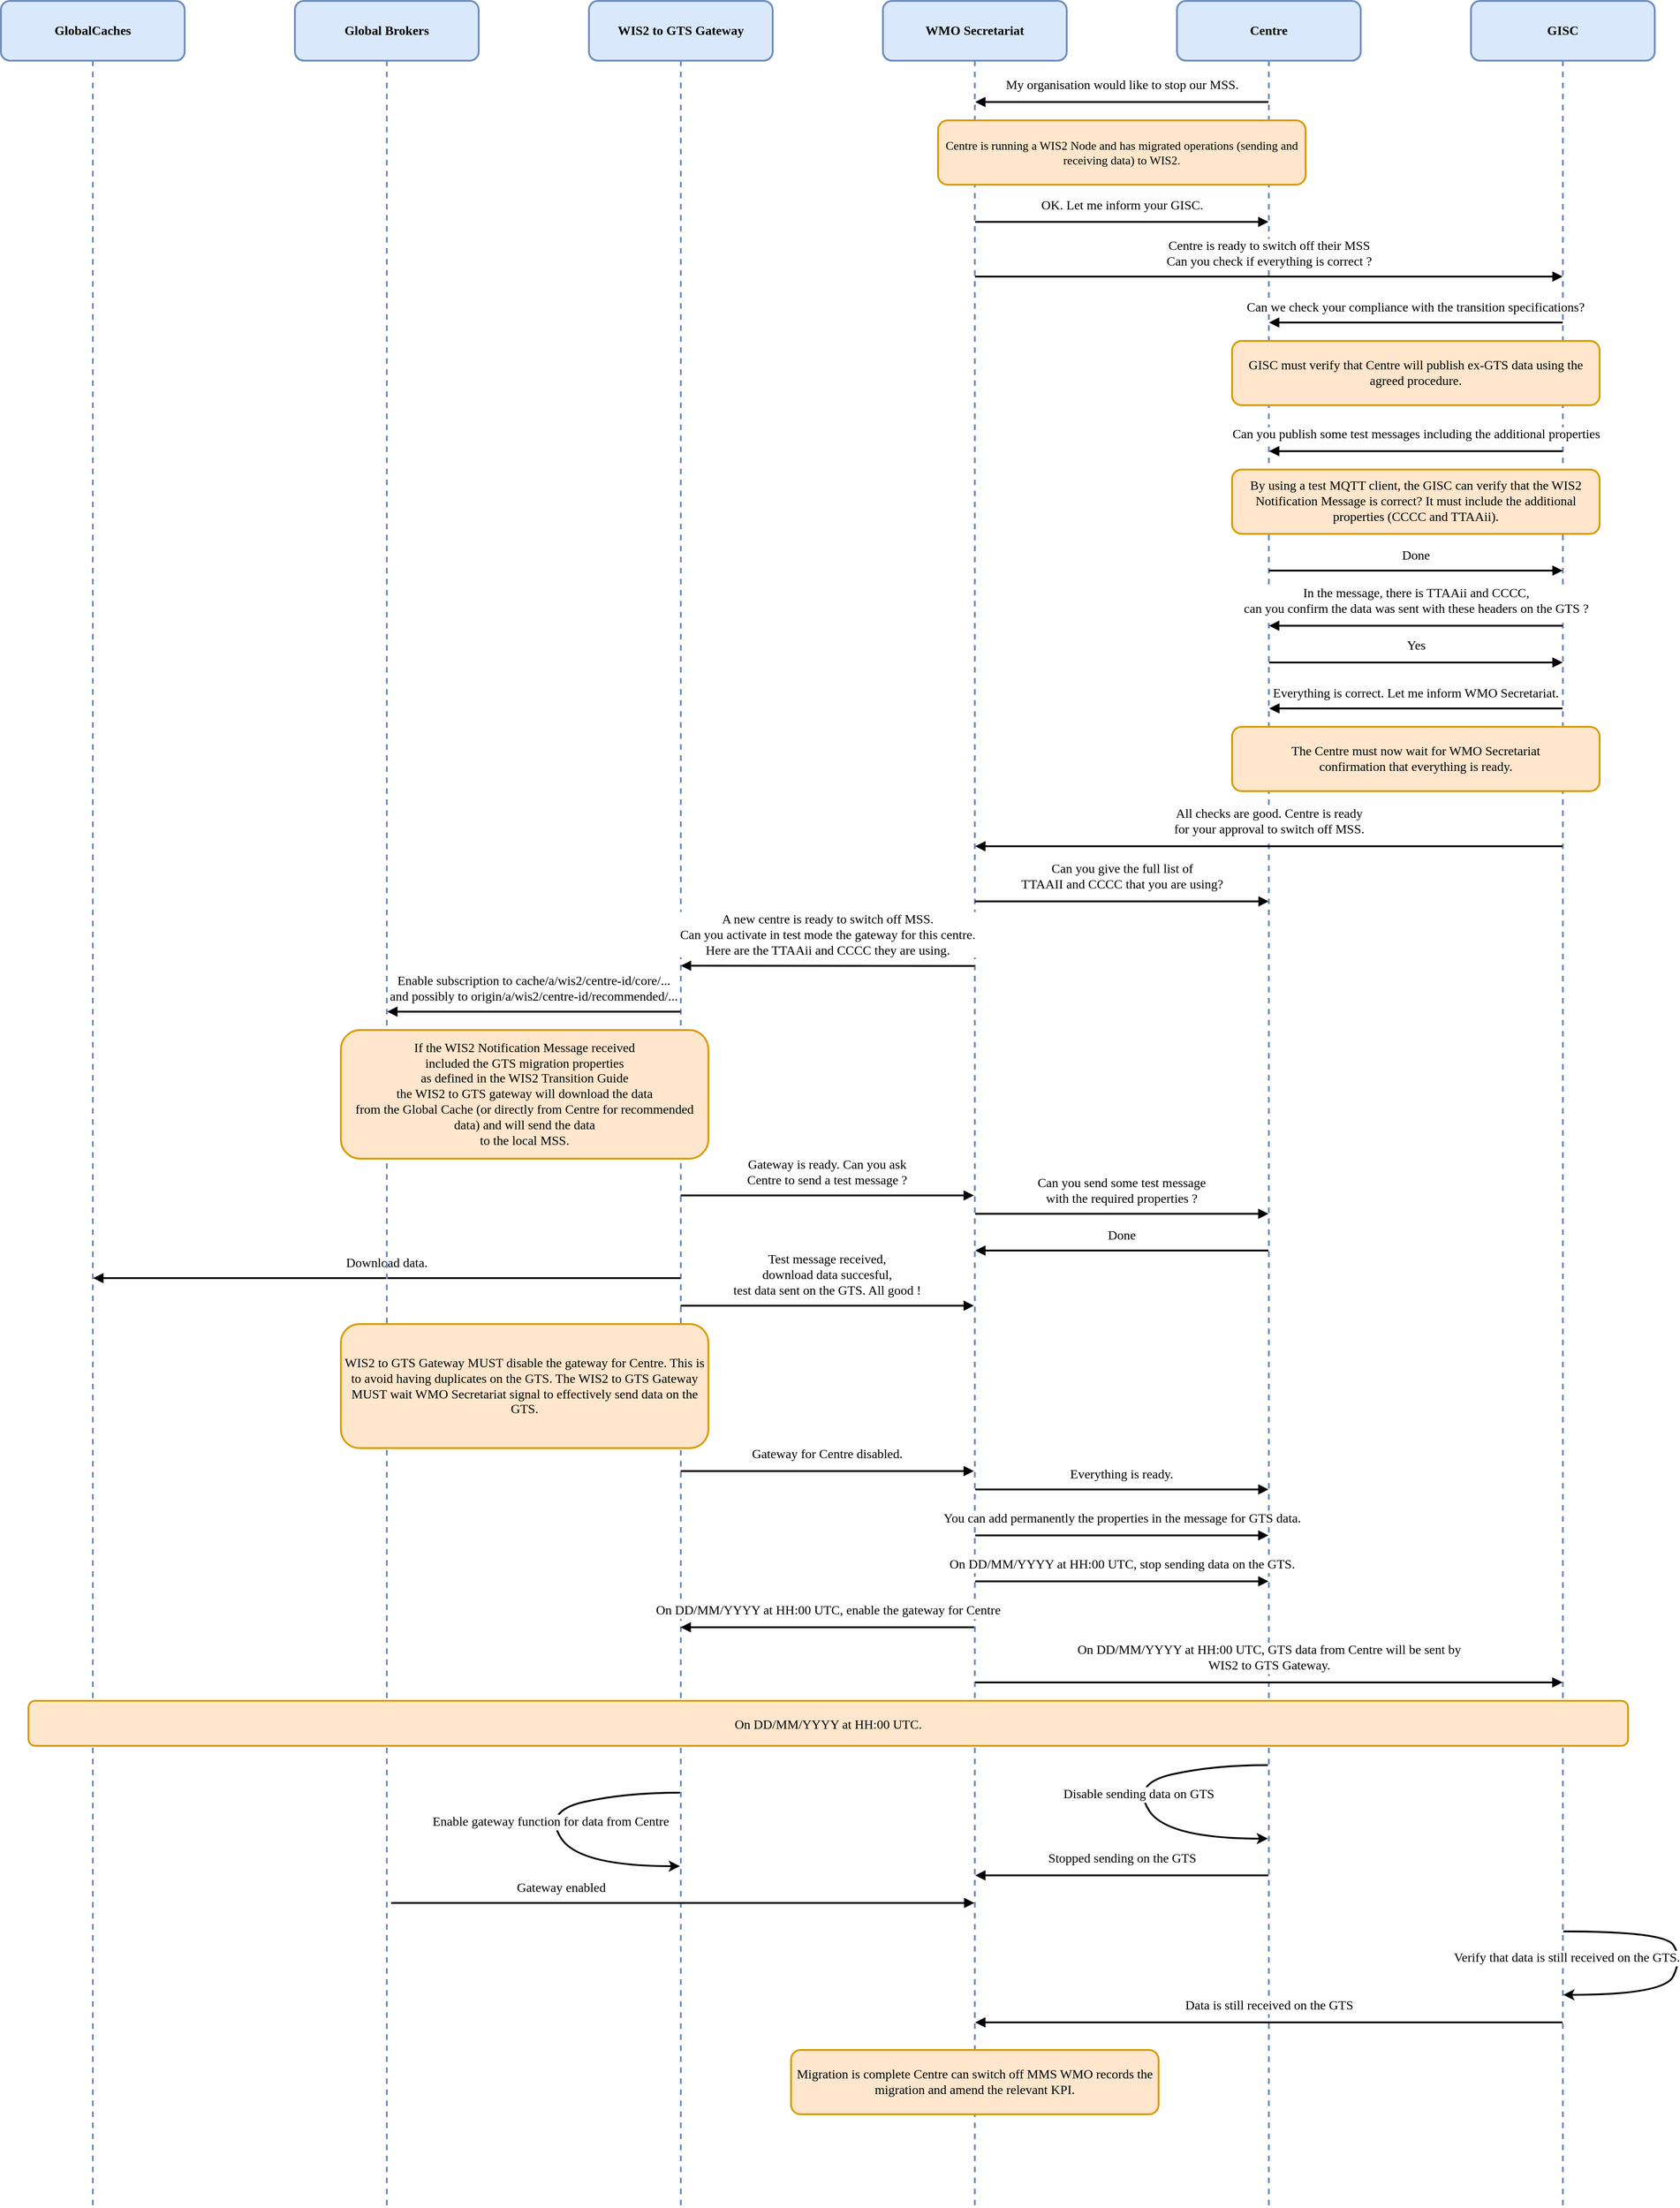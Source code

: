 <mxfile version="23.1.5" type="github">
  <diagram name="Page-1" id="oZ63qkJXuvSa72ImsTO5">
    <mxGraphModel dx="3809" dy="1682" grid="1" gridSize="10" guides="1" tooltips="1" connect="1" arrows="1" fold="1" page="1" pageScale="3.5" pageWidth="827" pageHeight="1169" math="0" shadow="0">
      <root>
        <mxCell id="0" />
        <mxCell id="1" parent="0" />
        <mxCell id="OQUS06HyzIC1bEEYyVjX-85" value="GlobalCaches" style="shape=umlLifeline;perimeter=lifelinePerimeter;whiteSpace=wrap;container=1;dropTarget=0;collapsible=0;recursiveResize=0;outlineConnect=0;portConstraint=eastwest;newEdgeStyle={&quot;edgeStyle&quot;:&quot;elbowEdgeStyle&quot;,&quot;elbow&quot;:&quot;vertical&quot;,&quot;curved&quot;:0,&quot;rounded&quot;:0};size=65;fillColor=#dae8fc;strokeColor=#6c8ebf;strokeWidth=2;fontFamily=Verdana;fontSize=14;fontStyle=1;rounded=1;" parent="1" vertex="1">
          <mxGeometry x="510" y="80" width="200" height="2400" as="geometry" />
        </mxCell>
        <mxCell id="OQUS06HyzIC1bEEYyVjX-87" value="WIS2 to GTS Gateway" style="shape=umlLifeline;perimeter=lifelinePerimeter;whiteSpace=wrap;container=1;dropTarget=0;collapsible=0;recursiveResize=0;outlineConnect=0;portConstraint=eastwest;newEdgeStyle={&quot;edgeStyle&quot;:&quot;elbowEdgeStyle&quot;,&quot;elbow&quot;:&quot;vertical&quot;,&quot;curved&quot;:0,&quot;rounded&quot;:0};size=65;fontSize=14;fontStyle=1;fontFamily=Verdana;fillColor=#dae8fc;strokeColor=#6c8ebf;strokeWidth=2;rounded=1;" parent="1" vertex="1">
          <mxGeometry x="1150" y="80" width="200" height="2400" as="geometry" />
        </mxCell>
        <mxCell id="OQUS06HyzIC1bEEYyVjX-88" value="WMO Secretariat" style="shape=umlLifeline;perimeter=lifelinePerimeter;whiteSpace=wrap;container=1;dropTarget=0;collapsible=0;recursiveResize=0;outlineConnect=0;portConstraint=eastwest;newEdgeStyle={&quot;edgeStyle&quot;:&quot;elbowEdgeStyle&quot;,&quot;elbow&quot;:&quot;vertical&quot;,&quot;curved&quot;:0,&quot;rounded&quot;:0};size=65;fontSize=14;fontStyle=1;fontFamily=Verdana;fillColor=#dae8fc;strokeColor=#6c8ebf;strokeWidth=2;rounded=1;" parent="1" vertex="1">
          <mxGeometry x="1470" y="80" width="200" height="2400" as="geometry" />
        </mxCell>
        <mxCell id="OQUS06HyzIC1bEEYyVjX-89" value="Centre" style="shape=umlLifeline;perimeter=lifelinePerimeter;whiteSpace=wrap;container=1;dropTarget=0;collapsible=0;recursiveResize=0;outlineConnect=0;portConstraint=eastwest;newEdgeStyle={&quot;edgeStyle&quot;:&quot;elbowEdgeStyle&quot;,&quot;elbow&quot;:&quot;vertical&quot;,&quot;curved&quot;:0,&quot;rounded&quot;:0};size=65;fontFamily=Verdana;fontSize=14;fillColor=#dae8fc;strokeColor=#6c8ebf;fontStyle=1;strokeWidth=2;rounded=1;" parent="1" vertex="1">
          <mxGeometry x="1790" y="80" width="200" height="2400" as="geometry" />
        </mxCell>
        <mxCell id="OQUS06HyzIC1bEEYyVjX-90" value="GISC" style="shape=umlLifeline;perimeter=lifelinePerimeter;whiteSpace=wrap;container=1;dropTarget=0;collapsible=0;recursiveResize=0;outlineConnect=0;portConstraint=eastwest;newEdgeStyle={&quot;edgeStyle&quot;:&quot;elbowEdgeStyle&quot;,&quot;elbow&quot;:&quot;vertical&quot;,&quot;curved&quot;:0,&quot;rounded&quot;:0};size=65;fontSize=14;fontStyle=1;fontFamily=Verdana;fillColor=#dae8fc;strokeColor=#6c8ebf;strokeWidth=2;rounded=1;" parent="1" vertex="1">
          <mxGeometry x="2110" y="80" width="200" height="2400" as="geometry" />
        </mxCell>
        <mxCell id="OQUS06HyzIC1bEEYyVjX-91" value="My organisation would like to stop our MSS." style="verticalAlign=bottom;endArrow=block;edgeStyle=elbowEdgeStyle;elbow=vertical;curved=0;rounded=1;strokeWidth=2;fontFamily=Verdana;fontSize=14;html=1;spacingBottom=7;spacingTop=2;" parent="1" edge="1">
          <mxGeometry relative="1" as="geometry">
            <Array as="points">
              <mxPoint x="1729.59" y="190" />
            </Array>
            <mxPoint x="1889.59" y="190" as="sourcePoint" />
            <mxPoint x="1570.414" y="190" as="targetPoint" />
          </mxGeometry>
        </mxCell>
        <mxCell id="OQUS06HyzIC1bEEYyVjX-92" value="OK. Let me inform your GISC." style="verticalAlign=bottom;endArrow=block;edgeStyle=elbowEdgeStyle;elbow=vertical;curved=0;rounded=1;fontSize=14;fontFamily=Verdana;strokeWidth=2;html=1;spacingBottom=7;spacingTop=2;" parent="1" edge="1">
          <mxGeometry relative="1" as="geometry">
            <Array as="points" />
            <mxPoint x="1570.414" y="320.47" as="sourcePoint" />
            <mxPoint x="1889.59" y="320.47" as="targetPoint" />
          </mxGeometry>
        </mxCell>
        <mxCell id="OQUS06HyzIC1bEEYyVjX-93" value="Centre is ready to switch off their MSS&lt;br&gt;Can you check if everything is correct ?" style="verticalAlign=bottom;endArrow=block;edgeStyle=elbowEdgeStyle;elbow=vertical;curved=0;rounded=1;fontSize=14;fontFamily=Verdana;strokeWidth=2;html=1;spacingBottom=5;" parent="1" edge="1">
          <mxGeometry relative="1" as="geometry">
            <Array as="points">
              <mxPoint x="1803.84" y="380" />
            </Array>
            <mxPoint x="1570.164" y="380" as="sourcePoint" />
            <mxPoint x="2209.84" y="380" as="targetPoint" />
          </mxGeometry>
        </mxCell>
        <mxCell id="OQUS06HyzIC1bEEYyVjX-94" value="Can we check your compliance with the transition specifications?" style="verticalAlign=bottom;endArrow=block;edgeStyle=elbowEdgeStyle;elbow=vertical;curved=0;rounded=1;fontSize=14;strokeWidth=2;spacingTop=2;spacingBottom=7;fontFamily=Verdana;" parent="1" edge="1">
          <mxGeometry relative="1" as="geometry">
            <Array as="points">
              <mxPoint x="2090.84" y="430" />
            </Array>
            <mxPoint x="2209.84" y="430" as="sourcePoint" />
            <mxPoint x="1890.164" y="430" as="targetPoint" />
          </mxGeometry>
        </mxCell>
        <mxCell id="OQUS06HyzIC1bEEYyVjX-95" value="Can you publish some test messages including the additional properties" style="verticalAlign=bottom;endArrow=block;edgeStyle=elbowEdgeStyle;elbow=vertical;curved=0;rounded=1;fontSize=14;spacingBottom=7;spacingTop=2;html=1;strokeWidth=2;fontFamily=Verdana;" parent="1" edge="1">
          <mxGeometry relative="1" as="geometry">
            <Array as="points">
              <mxPoint x="2090.84" y="570" />
            </Array>
            <mxPoint x="2209.84" y="570" as="sourcePoint" />
            <mxPoint x="1890.164" y="570" as="targetPoint" />
          </mxGeometry>
        </mxCell>
        <mxCell id="OQUS06HyzIC1bEEYyVjX-96" value="Done" style="verticalAlign=bottom;endArrow=block;edgeStyle=elbowEdgeStyle;elbow=vertical;curved=0;rounded=1;spacingBottom=7;spacingTop=2;fontSize=14;fontFamily=Verdana;strokeWidth=2;" parent="1" edge="1">
          <mxGeometry relative="1" as="geometry">
            <Array as="points">
              <mxPoint x="2090.84" y="700" />
            </Array>
            <mxPoint x="1890.164" y="700" as="sourcePoint" />
            <mxPoint x="2209.84" y="700" as="targetPoint" />
          </mxGeometry>
        </mxCell>
        <mxCell id="OQUS06HyzIC1bEEYyVjX-97" value="In the message, there is TTAAii and CCCC, &lt;br&gt;can you confirm the data was sent with these headers on the GTS ?" style="verticalAlign=bottom;endArrow=block;edgeStyle=elbowEdgeStyle;elbow=vertical;curved=0;rounded=1;strokeWidth=2;spacingBottom=7;spacingTop=2;html=1;fontFamily=Verdana;fontSize=14;" parent="1" edge="1">
          <mxGeometry relative="1" as="geometry">
            <Array as="points">
              <mxPoint x="2090.84" y="760" />
            </Array>
            <mxPoint x="2209.84" y="760" as="sourcePoint" />
            <mxPoint x="1890.164" y="760" as="targetPoint" />
          </mxGeometry>
        </mxCell>
        <mxCell id="OQUS06HyzIC1bEEYyVjX-98" value="Yes" style="verticalAlign=bottom;endArrow=block;edgeStyle=elbowEdgeStyle;elbow=vertical;curved=0;rounded=1;html=1;fontSize=14;fontFamily=Verdana;spacingTop=2;spacingBottom=7;strokeWidth=2;" parent="1" edge="1">
          <mxGeometry relative="1" as="geometry">
            <Array as="points">
              <mxPoint x="2090.84" y="800" />
            </Array>
            <mxPoint x="1890.164" y="800" as="sourcePoint" />
            <mxPoint x="2209.84" y="800" as="targetPoint" />
          </mxGeometry>
        </mxCell>
        <mxCell id="OQUS06HyzIC1bEEYyVjX-99" value="Everything is correct. Let me inform WMO Secretariat." style="verticalAlign=bottom;endArrow=block;edgeStyle=elbowEdgeStyle;elbow=vertical;curved=0;rounded=1;strokeWidth=2;fontSize=14;fontFamily=Verdana;spacingTop=2;spacingBottom=7;" parent="1" edge="1">
          <mxGeometry relative="1" as="geometry">
            <Array as="points">
              <mxPoint x="2090.59" y="850" />
            </Array>
            <mxPoint x="2209.59" y="850" as="sourcePoint" />
            <mxPoint x="1890.414" y="850" as="targetPoint" />
          </mxGeometry>
        </mxCell>
        <mxCell id="OQUS06HyzIC1bEEYyVjX-100" value="All checks are good. Centre is ready&lt;br&gt;for your approval to switch off MSS." style="verticalAlign=bottom;endArrow=block;edgeStyle=elbowEdgeStyle;elbow=vertical;curved=0;rounded=1;fontSize=14;fontFamily=Verdana;spacingTop=2;spacingBottom=7;strokeWidth=2;html=1;" parent="1" edge="1">
          <mxGeometry relative="1" as="geometry">
            <Array as="points">
              <mxPoint x="1804.34" y="1000" />
            </Array>
            <mxPoint x="2209.59" y="1000" as="sourcePoint" />
            <mxPoint x="1570.414" y="1000" as="targetPoint" />
          </mxGeometry>
        </mxCell>
        <mxCell id="OQUS06HyzIC1bEEYyVjX-103" value="Enable subscription to cache/a/wis2/centre-id/core/...&#xa;and possibly to origin/a/wis2/centre-id/recommended/..." style="verticalAlign=bottom;endArrow=block;edgeStyle=elbowEdgeStyle;elbow=vertical;curved=0;rounded=1;strokeWidth=2;fontFamily=Verdana;fontSize=14;spacingTop=2;spacingBottom=7;" parent="1" edge="1">
          <mxGeometry relative="1" as="geometry">
            <Array as="points">
              <mxPoint x="1100.77" y="1180" />
            </Array>
            <mxPoint x="1249.59" y="1180" as="sourcePoint" />
            <mxPoint x="930.414" y="1180" as="targetPoint" />
          </mxGeometry>
        </mxCell>
        <mxCell id="OQUS06HyzIC1bEEYyVjX-104" value="Gateway is ready. Can you ask&#xa;Centre to send a test message ?" style="verticalAlign=bottom;endArrow=block;edgeStyle=elbowEdgeStyle;elbow=vertical;curved=0;rounded=1;fontFamily=Verdana;fontSize=14;spacingTop=2;spacingBottom=7;strokeWidth=2;" parent="1" edge="1">
          <mxGeometry relative="1" as="geometry">
            <Array as="points">
              <mxPoint x="1390" y="1380" />
            </Array>
            <mxPoint x="1249.824" y="1380" as="sourcePoint" />
            <mxPoint x="1569" y="1380" as="targetPoint" />
          </mxGeometry>
        </mxCell>
        <mxCell id="OQUS06HyzIC1bEEYyVjX-105" value="Can you send some test message&#xa;with the required properties ?" style="verticalAlign=bottom;endArrow=block;edgeStyle=elbowEdgeStyle;elbow=vertical;curved=0;rounded=1;fontFamily=Verdana;fontSize=14;strokeWidth=2;spacingTop=2;spacingBottom=7;" parent="1" edge="1">
          <mxGeometry relative="1" as="geometry">
            <Array as="points">
              <mxPoint x="1720" y="1400" />
            </Array>
            <mxPoint x="1570.414" y="1400" as="sourcePoint" />
            <mxPoint x="1889.59" y="1400" as="targetPoint" />
          </mxGeometry>
        </mxCell>
        <mxCell id="OQUS06HyzIC1bEEYyVjX-106" value="Done" style="verticalAlign=bottom;endArrow=block;edgeStyle=elbowEdgeStyle;elbow=vertical;curved=0;rounded=1;fontSize=14;fontFamily=Verdana;spacingTop=2;spacingBottom=7;strokeWidth=2;" parent="1" edge="1">
          <mxGeometry relative="1" as="geometry">
            <Array as="points">
              <mxPoint x="1731" y="1440" />
            </Array>
            <mxPoint x="1889.59" y="1440" as="sourcePoint" />
            <mxPoint x="1570.414" y="1440" as="targetPoint" />
          </mxGeometry>
        </mxCell>
        <mxCell id="OQUS06HyzIC1bEEYyVjX-107" value="Download data." style="verticalAlign=bottom;endArrow=block;edgeStyle=elbowEdgeStyle;elbow=vertical;curved=0;rounded=1;strokeWidth=2;fontFamily=Verdana;fontSize=14;spacingTop=2;spacingBottom=7;" parent="1" edge="1">
          <mxGeometry relative="1" as="geometry">
            <Array as="points">
              <mxPoint x="870.59" y="1470" />
            </Array>
            <mxPoint x="1249.59" y="1470" as="sourcePoint" />
            <mxPoint x="610.414" y="1470" as="targetPoint" />
          </mxGeometry>
        </mxCell>
        <mxCell id="OQUS06HyzIC1bEEYyVjX-108" value="Test message received,&#xa;download data succesful,&#xa;test data sent on the GTS. All good !" style="verticalAlign=bottom;endArrow=block;edgeStyle=elbowEdgeStyle;elbow=vertical;curved=0;rounded=1;fontFamily=Verdana;fontSize=14;spacingTop=2;spacingBottom=7;strokeWidth=2;" parent="1" edge="1">
          <mxGeometry relative="1" as="geometry">
            <Array as="points">
              <mxPoint x="1420" y="1500" />
            </Array>
            <mxPoint x="1249.824" y="1500.0" as="sourcePoint" />
            <mxPoint x="1569" y="1500.0" as="targetPoint" />
          </mxGeometry>
        </mxCell>
        <mxCell id="OQUS06HyzIC1bEEYyVjX-109" value="Gateway for Centre disabled." style="verticalAlign=bottom;endArrow=block;edgeStyle=elbowEdgeStyle;elbow=vertical;curved=0;rounded=1;fontSize=14;fontFamily=Verdana;html=1;spacingTop=2;spacingBottom=7;strokeWidth=2;" parent="1" edge="1">
          <mxGeometry relative="1" as="geometry">
            <Array as="points">
              <mxPoint x="1430" y="1680" />
            </Array>
            <mxPoint x="1249.824" y="1680" as="sourcePoint" />
            <mxPoint x="1569" y="1680" as="targetPoint" />
          </mxGeometry>
        </mxCell>
        <mxCell id="OQUS06HyzIC1bEEYyVjX-110" value="Everything is ready." style="verticalAlign=bottom;endArrow=block;edgeStyle=elbowEdgeStyle;elbow=vertical;curved=0;rounded=1;fontSize=14;fontFamily=Verdana;spacingTop=2;spacingBottom=7;strokeWidth=2;" parent="1" edge="1">
          <mxGeometry relative="1" as="geometry">
            <Array as="points">
              <mxPoint x="1760.92" y="1700" />
            </Array>
            <mxPoint x="1570.38" y="1700" as="sourcePoint" />
            <mxPoint x="1889.63" y="1700" as="targetPoint" />
          </mxGeometry>
        </mxCell>
        <mxCell id="OQUS06HyzIC1bEEYyVjX-111" value="You can add permanently the properties in the message for GTS data." style="verticalAlign=bottom;endArrow=block;edgeStyle=elbowEdgeStyle;elbow=vertical;curved=0;rounded=1;strokeWidth=2;fontFamily=Verdana;fontSize=14;html=1;spacingTop=2;spacingBottom=7;" parent="1" edge="1">
          <mxGeometry relative="1" as="geometry">
            <Array as="points">
              <mxPoint x="1730" y="1750" />
            </Array>
            <mxPoint x="1570.414" y="1750" as="sourcePoint" />
            <mxPoint x="1889.59" y="1750" as="targetPoint" />
          </mxGeometry>
        </mxCell>
        <mxCell id="OQUS06HyzIC1bEEYyVjX-112" value="On DD/MM/YYYY at HH:00 UTC, stop sending data on the GTS." style="verticalAlign=bottom;endArrow=block;edgeStyle=elbowEdgeStyle;elbow=vertical;curved=0;rounded=1;strokeWidth=2;fontSize=14;fontFamily=Verdana;html=1;spacingTop=2;spacingBottom=7;" parent="1" edge="1">
          <mxGeometry relative="1" as="geometry">
            <Array as="points">
              <mxPoint x="1751.04" y="1800" />
            </Array>
            <mxPoint x="1570.38" y="1800" as="sourcePoint" />
            <mxPoint x="1889.63" y="1800" as="targetPoint" />
          </mxGeometry>
        </mxCell>
        <mxCell id="OQUS06HyzIC1bEEYyVjX-113" value="On DD/MM/YYYY at HH:00 UTC, enable the gateway for Centre" style="verticalAlign=bottom;endArrow=block;edgeStyle=elbowEdgeStyle;elbow=vertical;curved=0;rounded=1;fontSize=14;fontFamily=Verdana;html=1;spacingTop=2;spacingBottom=7;strokeWidth=2;" parent="1" edge="1">
          <mxGeometry relative="1" as="geometry">
            <Array as="points">
              <mxPoint x="1450" y="1850" />
            </Array>
            <mxPoint x="1569" y="1850" as="sourcePoint" />
            <mxPoint x="1249.75" y="1850" as="targetPoint" />
          </mxGeometry>
        </mxCell>
        <mxCell id="OQUS06HyzIC1bEEYyVjX-114" value="On DD/MM/YYYY at HH:00 UTC, GTS data from Centre will be sent by&lt;br&gt;WIS2 to GTS Gateway." style="verticalAlign=bottom;endArrow=block;edgeStyle=elbowEdgeStyle;elbow=vertical;curved=0;rounded=1;fontSize=14;fontFamily=Verdana;spacingTop=2;spacingBottom=7;html=1;strokeWidth=2;" parent="1" edge="1">
          <mxGeometry relative="1" as="geometry">
            <Array as="points">
              <mxPoint x="1804.26" y="1910" />
            </Array>
            <mxPoint x="1570.38" y="1910" as="sourcePoint" />
            <mxPoint x="2209.63" y="1910" as="targetPoint" />
          </mxGeometry>
        </mxCell>
        <mxCell id="OQUS06HyzIC1bEEYyVjX-116" value="Enable gateway function for data from Centre" style="curved=1;rounded=1;fontSize=14;fontFamily=Verdana;html=1;strokeWidth=2;" parent="1" edge="1">
          <mxGeometry relative="1" as="geometry">
            <Array as="points">
              <mxPoint x="1190" y="2030" />
              <mxPoint x="1100" y="2050" />
              <mxPoint x="1140" y="2110" />
            </Array>
            <mxPoint x="1249.0" y="2030" as="sourcePoint" />
            <mxPoint x="1249.0" y="2110" as="targetPoint" />
          </mxGeometry>
        </mxCell>
        <mxCell id="OQUS06HyzIC1bEEYyVjX-117" value="Verify that data is still received on the GTS." style="curved=1;rounded=1;fontSize=14;fontFamily=Verdana;html=1;strokeWidth=2;" parent="1" source="OQUS06HyzIC1bEEYyVjX-90" target="OQUS06HyzIC1bEEYyVjX-90" edge="1">
          <mxGeometry x="-0.981" y="-29" relative="1" as="geometry">
            <Array as="points">
              <mxPoint x="2320" y="2181" />
              <mxPoint x="2340" y="2210" />
              <mxPoint x="2320" y="2250" />
            </Array>
            <mxPoint x="2209.75" y="2210" as="sourcePoint" />
            <mxPoint x="2209.75" y="2240" as="targetPoint" />
            <mxPoint as="offset" />
          </mxGeometry>
        </mxCell>
        <mxCell id="OQUS06HyzIC1bEEYyVjX-118" value="Stopped sending on the GTS" style="verticalAlign=bottom;endArrow=block;edgeStyle=elbowEdgeStyle;elbow=vertical;curved=0;rounded=1;fontSize=14;fontFamily=Verdana;spacingTop=2;spacingBottom=7;html=1;strokeWidth=2;" parent="1" edge="1">
          <mxGeometry relative="1" as="geometry">
            <Array as="points">
              <mxPoint x="1730.59" y="2120" />
            </Array>
            <mxPoint x="1889.59" y="2120" as="sourcePoint" />
            <mxPoint x="1570.414" y="2120" as="targetPoint" />
          </mxGeometry>
        </mxCell>
        <mxCell id="OQUS06HyzIC1bEEYyVjX-119" value="Gateway enabled" style="verticalAlign=bottom;endArrow=block;edgeStyle=elbowEdgeStyle;elbow=vertical;curved=0;rounded=1;strokeWidth=2;fontSize=14;fontFamily=Verdana;spacingBottom=7;spacingTop=2;" parent="1" edge="1">
          <mxGeometry x="0.062" relative="1" as="geometry">
            <Array as="points">
              <mxPoint x="930.5" y="2150" />
            </Array>
            <mxPoint x="1249.5" y="2150" as="sourcePoint" />
            <mxPoint x="1569.5" y="2150" as="targetPoint" />
            <mxPoint as="offset" />
          </mxGeometry>
        </mxCell>
        <mxCell id="OQUS06HyzIC1bEEYyVjX-120" value="Data is still received on the GTS" style="verticalAlign=bottom;endArrow=block;edgeStyle=elbowEdgeStyle;elbow=vertical;curved=0;rounded=1;strokeWidth=2;fontSize=14;fontFamily=Verdana;html=1;spacingTop=2;spacingBottom=7;" parent="1" edge="1">
          <mxGeometry relative="1" as="geometry">
            <Array as="points">
              <mxPoint x="1803.62" y="2280" />
            </Array>
            <mxPoint x="2209.62" y="2280" as="sourcePoint" />
            <mxPoint x="1570.37" y="2280" as="targetPoint" />
          </mxGeometry>
        </mxCell>
        <mxCell id="OQUS06HyzIC1bEEYyVjX-121" value="Centre is running a WIS2 Node and has migrated operations (sending and receiving data) to WIS2." style="fillColor=#ffe6cc;strokeColor=#d79b00;fontFamily=Verdana;strokeWidth=2;fontStyle=0;fontSize=13;align=center;whiteSpace=wrap;spacingLeft=3;spacingRight=3;rounded=1;" parent="1" vertex="1">
          <mxGeometry x="1530" y="210" width="400" height="70" as="geometry" />
        </mxCell>
        <mxCell id="OQUS06HyzIC1bEEYyVjX-122" value="GISC must verify that Centre will publish ex-GTS data using the agreed procedure." style="fillColor=#ffe6cc;strokeColor=#d79b00;strokeWidth=2;fontFamily=Verdana;fontSize=14;whiteSpace=wrap;rounded=1;" parent="1" vertex="1">
          <mxGeometry x="1850" y="450" width="400" height="70" as="geometry" />
        </mxCell>
        <mxCell id="OQUS06HyzIC1bEEYyVjX-123" value="By using a test MQTT client, the GISC can verify that the WIS2 Notification Message is correct? It must include the additional properties (CCCC and TTAAii)." style="fillColor=#ffe6cc;strokeColor=#d79b00;strokeWidth=2;fontSize=14;fontFamily=Verdana;whiteSpace=wrap;html=1;rounded=1;" parent="1" vertex="1">
          <mxGeometry x="1850" y="590" width="400" height="70" as="geometry" />
        </mxCell>
        <mxCell id="OQUS06HyzIC1bEEYyVjX-124" value="The Centre must now wait for WMO Secretariat&lt;br&gt;confirmation that everything is ready." style="fillColor=#ffe6cc;strokeColor=#d79b00;strokeWidth=2;fontFamily=Verdana;fontSize=14;whiteSpace=wrap;html=1;rounded=1;" parent="1" vertex="1">
          <mxGeometry x="1850" y="870" width="400" height="70" as="geometry" />
        </mxCell>
        <mxCell id="OQUS06HyzIC1bEEYyVjX-128" value="Migration is complete Centre can switch off MMS WMO records the migration and amend the relevant KPI." style="fillColor=#ffe6cc;strokeColor=#d79b00;rounded=1;strokeWidth=2;fontSize=14;fontFamily=Verdana;whiteSpace=wrap;html=1;spacingTop=2;spacingBottom=2;spacingRight=4;spacingLeft=4;" parent="1" vertex="1">
          <mxGeometry x="1370" y="2310" width="400" height="70" as="geometry" />
        </mxCell>
        <mxCell id="OQUS06HyzIC1bEEYyVjX-86" value="Global Brokers" style="shape=umlLifeline;perimeter=lifelinePerimeter;whiteSpace=wrap;container=1;dropTarget=0;collapsible=0;recursiveResize=0;outlineConnect=0;portConstraint=eastwest;newEdgeStyle={&quot;edgeStyle&quot;:&quot;elbowEdgeStyle&quot;,&quot;elbow&quot;:&quot;vertical&quot;,&quot;curved&quot;:0,&quot;rounded&quot;:0};size=65;fontSize=14;fontStyle=1;fontFamily=Verdana;strokeWidth=2;fillColor=#dae8fc;strokeColor=#6c8ebf;rounded=1;" parent="1" vertex="1">
          <mxGeometry x="830" y="80" width="200" height="2400" as="geometry" />
        </mxCell>
        <mxCell id="9jRDH8uggtIWDUWKUjSG-3" value="A new centre is ready to switch off MSS.&#xa;Can you activate in test mode the gateway for this centre.&#xa;Here are the TTAAii and CCCC they are using." style="verticalAlign=bottom;endArrow=block;edgeStyle=elbowEdgeStyle;elbow=vertical;curved=0;rounded=1;fontSize=14;fontFamily=Verdana;spacingTop=2;spacingBottom=7;strokeWidth=2;" parent="1" edge="1">
          <mxGeometry relative="1" as="geometry">
            <Array as="points" />
            <mxPoint x="1569.75" y="1130.23" as="sourcePoint" />
            <mxPoint x="1250" y="1130.23" as="targetPoint" />
          </mxGeometry>
        </mxCell>
        <mxCell id="9jRDH8uggtIWDUWKUjSG-7" value="Can you give the full list of &lt;br&gt;TTAAII and CCCC that you are using?" style="verticalAlign=bottom;endArrow=block;edgeStyle=elbowEdgeStyle;elbow=vertical;curved=0;rounded=1;fontSize=14;fontFamily=Verdana;spacingTop=2;spacingBottom=7;strokeWidth=2;html=1;" parent="1" edge="1">
          <mxGeometry relative="1" as="geometry">
            <Array as="points" />
            <mxPoint x="1570.12" y="1060.05" as="sourcePoint" />
            <mxPoint x="1889.87" y="1060.05" as="targetPoint" />
          </mxGeometry>
        </mxCell>
        <mxCell id="OQUS06HyzIC1bEEYyVjX-125" value="If the WIS2 Notification Message received&lt;br&gt;included the GTS migration properties&lt;br&gt;as defined in the WIS2 Transition Guide&lt;br&gt;the WIS2 to GTS gateway will download the data&lt;br&gt;from the Global Cache (or directly from Centre for recommended data) and will send the data &lt;br&gt; to the local MSS." style="fillColor=#ffe6cc;strokeColor=#d79b00;strokeWidth=2;fontSize=14;fontFamily=Verdana;whiteSpace=wrap;html=1;spacingBottom=2;spacingTop=2;rounded=1;" parent="1" vertex="1">
          <mxGeometry x="880" y="1200" width="400" height="140" as="geometry" />
        </mxCell>
        <mxCell id="OQUS06HyzIC1bEEYyVjX-126" value="WIS2 to GTS Gateway MUST disable the gateway for Centre. This is to avoid having duplicates on the GTS. The WIS2 to GTS Gateway MUST wait WMO Secretariat signal to effectively send data on the GTS." style="fillColor=#ffe6cc;strokeColor=#d79b00;strokeWidth=2;fontFamily=Verdana;fontSize=14;whiteSpace=wrap;html=1;spacingTop=2;spacingBottom=2;rounded=1;" parent="1" vertex="1">
          <mxGeometry x="880" y="1520" width="400" height="135" as="geometry" />
        </mxCell>
        <mxCell id="9jRDH8uggtIWDUWKUjSG-12" value="Disable sending data on GTS" style="curved=1;rounded=1;fontSize=14;fontFamily=Verdana;html=1;strokeWidth=2;" parent="1" edge="1">
          <mxGeometry relative="1" as="geometry">
            <Array as="points">
              <mxPoint x="1830" y="2000" />
              <mxPoint x="1740" y="2020" />
              <mxPoint x="1780" y="2080" />
            </Array>
            <mxPoint x="1889.0" y="2000" as="sourcePoint" />
            <mxPoint x="1889.0" y="2080" as="targetPoint" />
          </mxGeometry>
        </mxCell>
        <mxCell id="OQUS06HyzIC1bEEYyVjX-127" value="On DD/MM/YYYY at HH:00 UTC." style="fillColor=#ffe6cc;strokeColor=#d79b00;strokeWidth=2;fontSize=14;fontFamily=Verdana;rounded=1;" parent="1" vertex="1">
          <mxGeometry x="540" y="1930" width="1741" height="49" as="geometry" />
        </mxCell>
      </root>
    </mxGraphModel>
  </diagram>
</mxfile>
